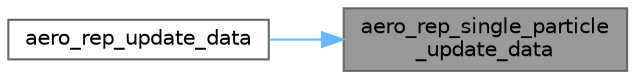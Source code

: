 digraph "aero_rep_single_particle_update_data"
{
 // LATEX_PDF_SIZE
  bgcolor="transparent";
  edge [fontname=Helvetica,fontsize=10,labelfontname=Helvetica,labelfontsize=10];
  node [fontname=Helvetica,fontsize=10,shape=box,height=0.2,width=0.4];
  rankdir="RL";
  Node1 [label="aero_rep_single_particle\l_update_data",height=0.2,width=0.4,color="gray40", fillcolor="grey60", style="filled", fontcolor="black",tooltip="Update aerosol representation data."];
  Node1 -> Node2 [dir="back",color="steelblue1",style="solid"];
  Node2 [label="aero_rep_update_data",height=0.2,width=0.4,color="grey40", fillcolor="white", style="filled",URL="$aero__rep__solver_8c.html#a6abd8e7eb53f014367be50869ae5d091",tooltip="Update aerosol representation data."];
}
